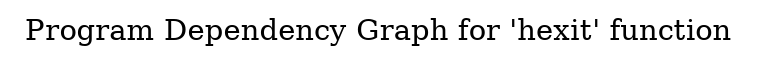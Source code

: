 digraph "Program Dependency Graph for 'hexit' function" {
	label="Program Dependency Graph for 'hexit' function";

}
